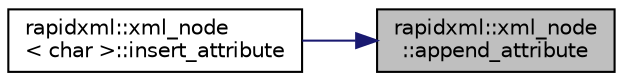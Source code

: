 digraph "rapidxml::xml_node::append_attribute"
{
 // LATEX_PDF_SIZE
  edge [fontname="Helvetica",fontsize="10",labelfontname="Helvetica",labelfontsize="10"];
  node [fontname="Helvetica",fontsize="10",shape=record];
  rankdir="RL";
  Node1 [label="rapidxml::xml_node\l::append_attribute",height=0.2,width=0.4,color="black", fillcolor="grey75", style="filled", fontcolor="black",tooltip=" "];
  Node1 -> Node2 [dir="back",color="midnightblue",fontsize="10",style="solid",fontname="Helvetica"];
  Node2 [label="rapidxml::xml_node\l\< char \>::insert_attribute",height=0.2,width=0.4,color="black", fillcolor="white", style="filled",URL="$classrapidxml_1_1xml__node.html#a9fe659cdf4a5b3bbf5e8ffc98db5a84f",tooltip=" "];
}
